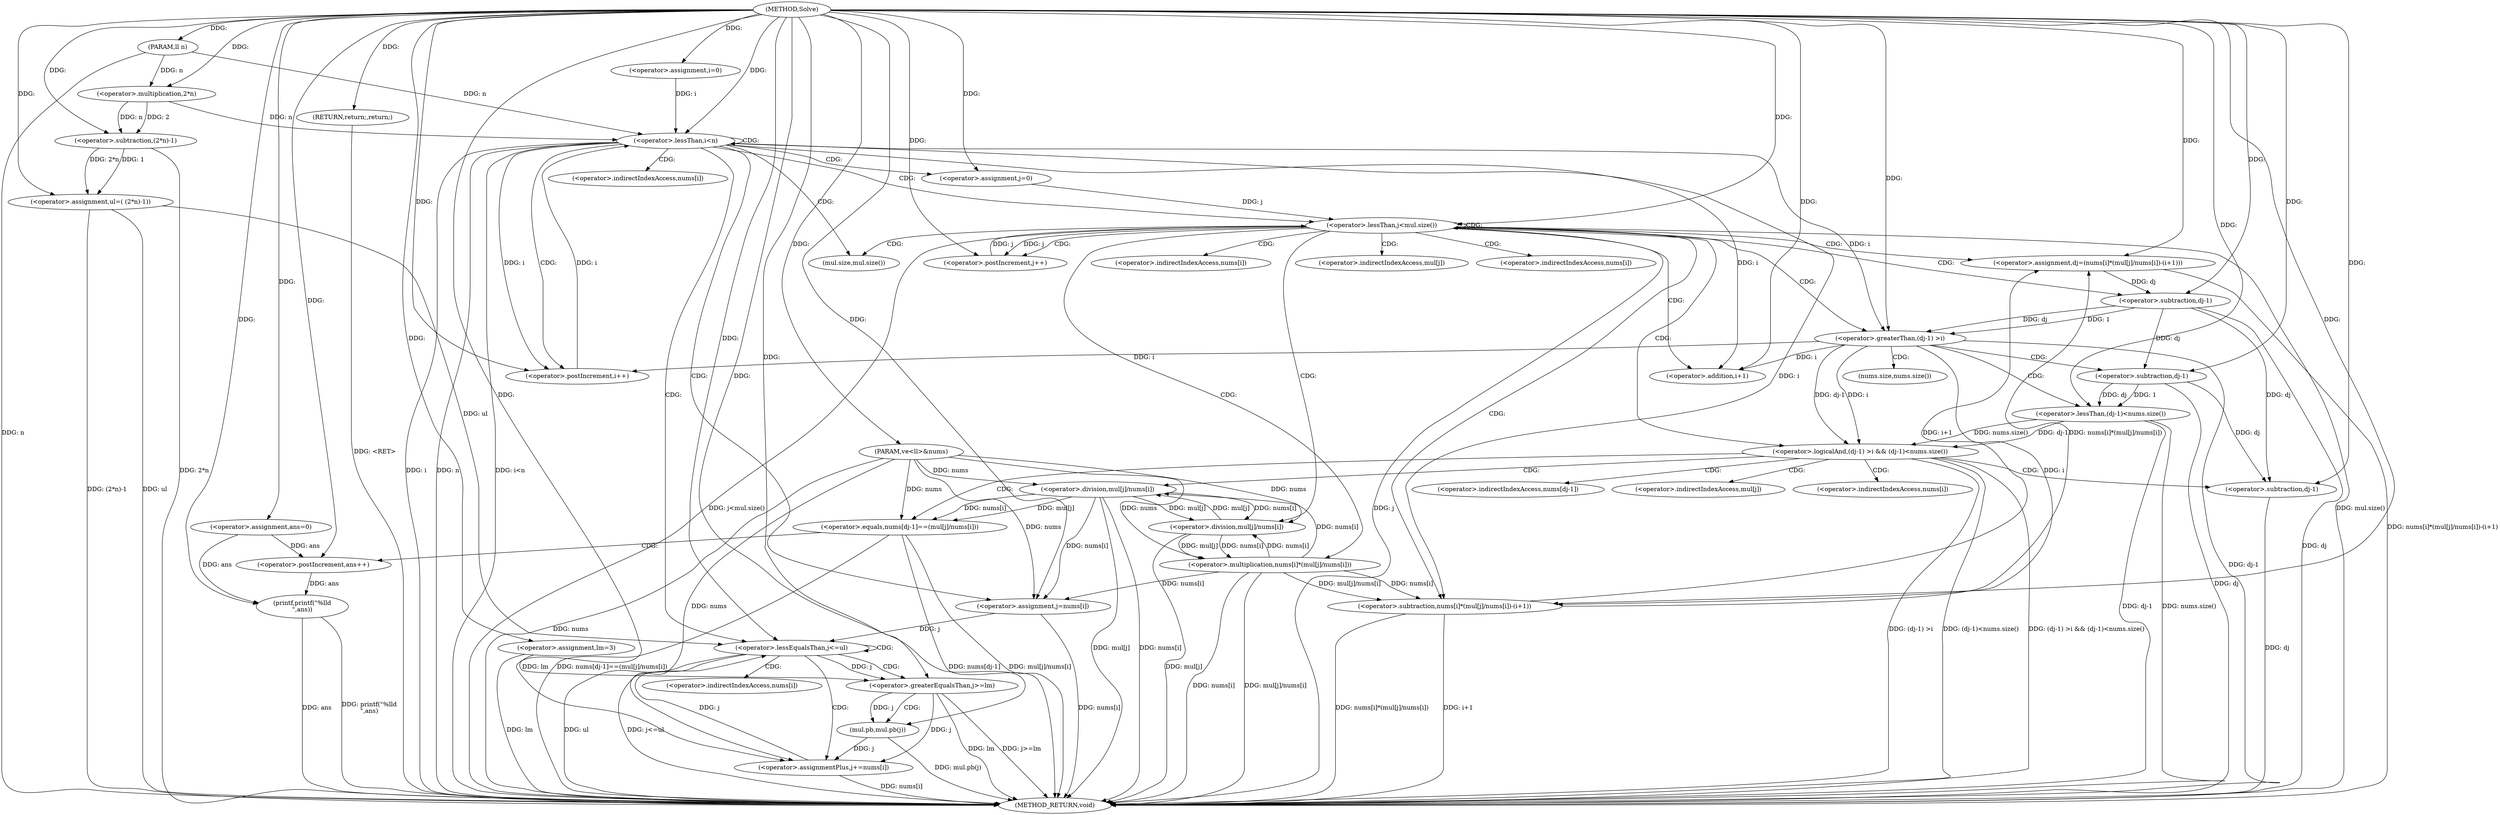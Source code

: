 digraph "Solve" {  
"1000369" [label = "(METHOD,Solve)" ]
"1000485" [label = "(METHOD_RETURN,void)" ]
"1000370" [label = "(PARAM,ll n)" ]
"1000371" [label = "(PARAM,ve<ll>&nums)" ]
"1000374" [label = "(<operator>.assignment,ans=0)" ]
"1000378" [label = "(<operator>.assignment,lm=3)" ]
"1000382" [label = "(<operator>.assignment,ul=( (2*n)-1))" ]
"1000481" [label = "(printf,printf(\"%lld\n\",ans))" ]
"1000484" [label = "(RETURN,return;,return;)" ]
"1000391" [label = "(<operator>.assignment,i=0)" ]
"1000394" [label = "(<operator>.lessThan,i<n)" ]
"1000397" [label = "(<operator>.postIncrement,i++)" ]
"1000384" [label = "(<operator>.subtraction,(2*n)-1)" ]
"1000385" [label = "(<operator>.multiplication,2*n)" ]
"1000403" [label = "(<operator>.assignment,j=nums[i])" ]
"1000408" [label = "(<operator>.lessEqualsThan,j<=ul)" ]
"1000411" [label = "(<operator>.assignmentPlus,j+=nums[i])" ]
"1000425" [label = "(<operator>.assignment,j=0)" ]
"1000428" [label = "(<operator>.lessThan,j<mul.size())" ]
"1000431" [label = "(<operator>.postIncrement,j++)" ]
"1000435" [label = "(<operator>.assignment,dj=(nums[i]*(mul[j]/nums[i])-(i+1)))" ]
"1000418" [label = "(<operator>.greaterEqualsThan,j>=lm)" ]
"1000421" [label = "(mul.pb,mul.pb(j))" ]
"1000453" [label = "(<operator>.logicalAnd,(dj-1) >i && (dj-1)<nums.size())" ]
"1000437" [label = "(<operator>.subtraction,nums[i]*(mul[j]/nums[i])-(i+1))" ]
"1000438" [label = "(<operator>.multiplication,nums[i]*(mul[j]/nums[i]))" ]
"1000449" [label = "(<operator>.addition,i+1)" ]
"1000454" [label = "(<operator>.greaterThan,(dj-1) >i)" ]
"1000459" [label = "(<operator>.lessThan,(dj-1)<nums.size())" ]
"1000466" [label = "(<operator>.equals,nums[dj-1]==(mul[j]/nums[i]))" ]
"1000479" [label = "(<operator>.postIncrement,ans++)" ]
"1000442" [label = "(<operator>.division,mul[j]/nums[i])" ]
"1000455" [label = "(<operator>.subtraction,dj-1)" ]
"1000460" [label = "(<operator>.subtraction,dj-1)" ]
"1000472" [label = "(<operator>.division,mul[j]/nums[i])" ]
"1000469" [label = "(<operator>.subtraction,dj-1)" ]
"1000405" [label = "(<operator>.indirectIndexAccess,nums[i])" ]
"1000413" [label = "(<operator>.indirectIndexAccess,nums[i])" ]
"1000430" [label = "(mul.size,mul.size())" ]
"1000439" [label = "(<operator>.indirectIndexAccess,nums[i])" ]
"1000463" [label = "(nums.size,nums.size())" ]
"1000443" [label = "(<operator>.indirectIndexAccess,mul[j])" ]
"1000446" [label = "(<operator>.indirectIndexAccess,nums[i])" ]
"1000467" [label = "(<operator>.indirectIndexAccess,nums[dj-1])" ]
"1000473" [label = "(<operator>.indirectIndexAccess,mul[j])" ]
"1000476" [label = "(<operator>.indirectIndexAccess,nums[i])" ]
  "1000484" -> "1000485"  [ label = "DDG: <RET>"] 
  "1000370" -> "1000485"  [ label = "DDG: n"] 
  "1000371" -> "1000485"  [ label = "DDG: nums"] 
  "1000378" -> "1000485"  [ label = "DDG: lm"] 
  "1000382" -> "1000485"  [ label = "DDG: ul"] 
  "1000384" -> "1000485"  [ label = "DDG: 2*n"] 
  "1000382" -> "1000485"  [ label = "DDG: (2*n)-1"] 
  "1000394" -> "1000485"  [ label = "DDG: i"] 
  "1000394" -> "1000485"  [ label = "DDG: n"] 
  "1000394" -> "1000485"  [ label = "DDG: i<n"] 
  "1000481" -> "1000485"  [ label = "DDG: ans"] 
  "1000481" -> "1000485"  [ label = "DDG: printf(\"%lld\n\",ans)"] 
  "1000403" -> "1000485"  [ label = "DDG: nums[i]"] 
  "1000408" -> "1000485"  [ label = "DDG: ul"] 
  "1000408" -> "1000485"  [ label = "DDG: j<=ul"] 
  "1000428" -> "1000485"  [ label = "DDG: j"] 
  "1000428" -> "1000485"  [ label = "DDG: mul.size()"] 
  "1000428" -> "1000485"  [ label = "DDG: j<mul.size()"] 
  "1000438" -> "1000485"  [ label = "DDG: nums[i]"] 
  "1000442" -> "1000485"  [ label = "DDG: mul[j]"] 
  "1000438" -> "1000485"  [ label = "DDG: mul[j]/nums[i]"] 
  "1000437" -> "1000485"  [ label = "DDG: nums[i]*(mul[j]/nums[i])"] 
  "1000437" -> "1000485"  [ label = "DDG: i+1"] 
  "1000435" -> "1000485"  [ label = "DDG: nums[i]*(mul[j]/nums[i])-(i+1)"] 
  "1000455" -> "1000485"  [ label = "DDG: dj"] 
  "1000454" -> "1000485"  [ label = "DDG: dj-1"] 
  "1000453" -> "1000485"  [ label = "DDG: (dj-1) >i"] 
  "1000460" -> "1000485"  [ label = "DDG: dj"] 
  "1000459" -> "1000485"  [ label = "DDG: dj-1"] 
  "1000459" -> "1000485"  [ label = "DDG: nums.size()"] 
  "1000453" -> "1000485"  [ label = "DDG: (dj-1)<nums.size()"] 
  "1000453" -> "1000485"  [ label = "DDG: (dj-1) >i && (dj-1)<nums.size()"] 
  "1000469" -> "1000485"  [ label = "DDG: dj"] 
  "1000466" -> "1000485"  [ label = "DDG: nums[dj-1]"] 
  "1000472" -> "1000485"  [ label = "DDG: mul[j]"] 
  "1000472" -> "1000485"  [ label = "DDG: nums[i]"] 
  "1000466" -> "1000485"  [ label = "DDG: mul[j]/nums[i]"] 
  "1000466" -> "1000485"  [ label = "DDG: nums[dj-1]==(mul[j]/nums[i])"] 
  "1000418" -> "1000485"  [ label = "DDG: lm"] 
  "1000418" -> "1000485"  [ label = "DDG: j>=lm"] 
  "1000421" -> "1000485"  [ label = "DDG: mul.pb(j)"] 
  "1000411" -> "1000485"  [ label = "DDG: nums[i]"] 
  "1000369" -> "1000370"  [ label = "DDG: "] 
  "1000369" -> "1000371"  [ label = "DDG: "] 
  "1000369" -> "1000374"  [ label = "DDG: "] 
  "1000369" -> "1000378"  [ label = "DDG: "] 
  "1000384" -> "1000382"  [ label = "DDG: 2*n"] 
  "1000384" -> "1000382"  [ label = "DDG: 1"] 
  "1000369" -> "1000484"  [ label = "DDG: "] 
  "1000369" -> "1000382"  [ label = "DDG: "] 
  "1000369" -> "1000391"  [ label = "DDG: "] 
  "1000369" -> "1000481"  [ label = "DDG: "] 
  "1000374" -> "1000481"  [ label = "DDG: ans"] 
  "1000479" -> "1000481"  [ label = "DDG: ans"] 
  "1000385" -> "1000384"  [ label = "DDG: n"] 
  "1000385" -> "1000384"  [ label = "DDG: 2"] 
  "1000369" -> "1000384"  [ label = "DDG: "] 
  "1000391" -> "1000394"  [ label = "DDG: i"] 
  "1000397" -> "1000394"  [ label = "DDG: i"] 
  "1000369" -> "1000394"  [ label = "DDG: "] 
  "1000385" -> "1000394"  [ label = "DDG: n"] 
  "1000370" -> "1000394"  [ label = "DDG: n"] 
  "1000394" -> "1000397"  [ label = "DDG: i"] 
  "1000454" -> "1000397"  [ label = "DDG: i"] 
  "1000369" -> "1000397"  [ label = "DDG: "] 
  "1000369" -> "1000385"  [ label = "DDG: "] 
  "1000370" -> "1000385"  [ label = "DDG: n"] 
  "1000438" -> "1000403"  [ label = "DDG: nums[i]"] 
  "1000472" -> "1000403"  [ label = "DDG: nums[i]"] 
  "1000371" -> "1000403"  [ label = "DDG: nums"] 
  "1000371" -> "1000411"  [ label = "DDG: nums"] 
  "1000369" -> "1000425"  [ label = "DDG: "] 
  "1000369" -> "1000403"  [ label = "DDG: "] 
  "1000403" -> "1000408"  [ label = "DDG: j"] 
  "1000411" -> "1000408"  [ label = "DDG: j"] 
  "1000369" -> "1000408"  [ label = "DDG: "] 
  "1000382" -> "1000408"  [ label = "DDG: ul"] 
  "1000418" -> "1000411"  [ label = "DDG: j"] 
  "1000421" -> "1000411"  [ label = "DDG: j"] 
  "1000369" -> "1000411"  [ label = "DDG: "] 
  "1000425" -> "1000428"  [ label = "DDG: j"] 
  "1000431" -> "1000428"  [ label = "DDG: j"] 
  "1000369" -> "1000428"  [ label = "DDG: "] 
  "1000428" -> "1000431"  [ label = "DDG: j"] 
  "1000369" -> "1000431"  [ label = "DDG: "] 
  "1000437" -> "1000435"  [ label = "DDG: nums[i]*(mul[j]/nums[i])"] 
  "1000437" -> "1000435"  [ label = "DDG: i+1"] 
  "1000369" -> "1000435"  [ label = "DDG: "] 
  "1000408" -> "1000418"  [ label = "DDG: j"] 
  "1000369" -> "1000418"  [ label = "DDG: "] 
  "1000378" -> "1000418"  [ label = "DDG: lm"] 
  "1000418" -> "1000421"  [ label = "DDG: j"] 
  "1000369" -> "1000421"  [ label = "DDG: "] 
  "1000438" -> "1000437"  [ label = "DDG: mul[j]/nums[i]"] 
  "1000438" -> "1000437"  [ label = "DDG: nums[i]"] 
  "1000369" -> "1000437"  [ label = "DDG: "] 
  "1000394" -> "1000437"  [ label = "DDG: i"] 
  "1000454" -> "1000437"  [ label = "DDG: i"] 
  "1000454" -> "1000453"  [ label = "DDG: dj-1"] 
  "1000454" -> "1000453"  [ label = "DDG: i"] 
  "1000459" -> "1000453"  [ label = "DDG: nums.size()"] 
  "1000459" -> "1000453"  [ label = "DDG: dj-1"] 
  "1000442" -> "1000438"  [ label = "DDG: nums[i]"] 
  "1000371" -> "1000438"  [ label = "DDG: nums"] 
  "1000442" -> "1000438"  [ label = "DDG: mul[j]"] 
  "1000394" -> "1000449"  [ label = "DDG: i"] 
  "1000454" -> "1000449"  [ label = "DDG: i"] 
  "1000369" -> "1000449"  [ label = "DDG: "] 
  "1000455" -> "1000454"  [ label = "DDG: 1"] 
  "1000455" -> "1000454"  [ label = "DDG: dj"] 
  "1000369" -> "1000454"  [ label = "DDG: "] 
  "1000394" -> "1000454"  [ label = "DDG: i"] 
  "1000460" -> "1000459"  [ label = "DDG: 1"] 
  "1000460" -> "1000459"  [ label = "DDG: dj"] 
  "1000369" -> "1000459"  [ label = "DDG: "] 
  "1000472" -> "1000442"  [ label = "DDG: mul[j]"] 
  "1000438" -> "1000442"  [ label = "DDG: nums[i]"] 
  "1000472" -> "1000442"  [ label = "DDG: nums[i]"] 
  "1000371" -> "1000442"  [ label = "DDG: nums"] 
  "1000435" -> "1000455"  [ label = "DDG: dj"] 
  "1000369" -> "1000455"  [ label = "DDG: "] 
  "1000455" -> "1000460"  [ label = "DDG: dj"] 
  "1000369" -> "1000460"  [ label = "DDG: "] 
  "1000371" -> "1000466"  [ label = "DDG: nums"] 
  "1000472" -> "1000466"  [ label = "DDG: mul[j]"] 
  "1000472" -> "1000466"  [ label = "DDG: nums[i]"] 
  "1000374" -> "1000479"  [ label = "DDG: ans"] 
  "1000369" -> "1000479"  [ label = "DDG: "] 
  "1000442" -> "1000472"  [ label = "DDG: mul[j]"] 
  "1000438" -> "1000472"  [ label = "DDG: nums[i]"] 
  "1000371" -> "1000472"  [ label = "DDG: nums"] 
  "1000455" -> "1000469"  [ label = "DDG: dj"] 
  "1000460" -> "1000469"  [ label = "DDG: dj"] 
  "1000369" -> "1000469"  [ label = "DDG: "] 
  "1000394" -> "1000397"  [ label = "CDG: "] 
  "1000394" -> "1000430"  [ label = "CDG: "] 
  "1000394" -> "1000403"  [ label = "CDG: "] 
  "1000394" -> "1000405"  [ label = "CDG: "] 
  "1000394" -> "1000394"  [ label = "CDG: "] 
  "1000394" -> "1000408"  [ label = "CDG: "] 
  "1000394" -> "1000425"  [ label = "CDG: "] 
  "1000394" -> "1000428"  [ label = "CDG: "] 
  "1000408" -> "1000418"  [ label = "CDG: "] 
  "1000408" -> "1000413"  [ label = "CDG: "] 
  "1000408" -> "1000408"  [ label = "CDG: "] 
  "1000408" -> "1000411"  [ label = "CDG: "] 
  "1000428" -> "1000443"  [ label = "CDG: "] 
  "1000428" -> "1000453"  [ label = "CDG: "] 
  "1000428" -> "1000438"  [ label = "CDG: "] 
  "1000428" -> "1000439"  [ label = "CDG: "] 
  "1000428" -> "1000430"  [ label = "CDG: "] 
  "1000428" -> "1000431"  [ label = "CDG: "] 
  "1000428" -> "1000446"  [ label = "CDG: "] 
  "1000428" -> "1000435"  [ label = "CDG: "] 
  "1000428" -> "1000454"  [ label = "CDG: "] 
  "1000428" -> "1000455"  [ label = "CDG: "] 
  "1000428" -> "1000437"  [ label = "CDG: "] 
  "1000428" -> "1000449"  [ label = "CDG: "] 
  "1000428" -> "1000428"  [ label = "CDG: "] 
  "1000428" -> "1000442"  [ label = "CDG: "] 
  "1000418" -> "1000421"  [ label = "CDG: "] 
  "1000453" -> "1000473"  [ label = "CDG: "] 
  "1000453" -> "1000466"  [ label = "CDG: "] 
  "1000453" -> "1000469"  [ label = "CDG: "] 
  "1000453" -> "1000467"  [ label = "CDG: "] 
  "1000453" -> "1000476"  [ label = "CDG: "] 
  "1000453" -> "1000472"  [ label = "CDG: "] 
  "1000454" -> "1000463"  [ label = "CDG: "] 
  "1000454" -> "1000459"  [ label = "CDG: "] 
  "1000454" -> "1000460"  [ label = "CDG: "] 
  "1000466" -> "1000479"  [ label = "CDG: "] 
}
